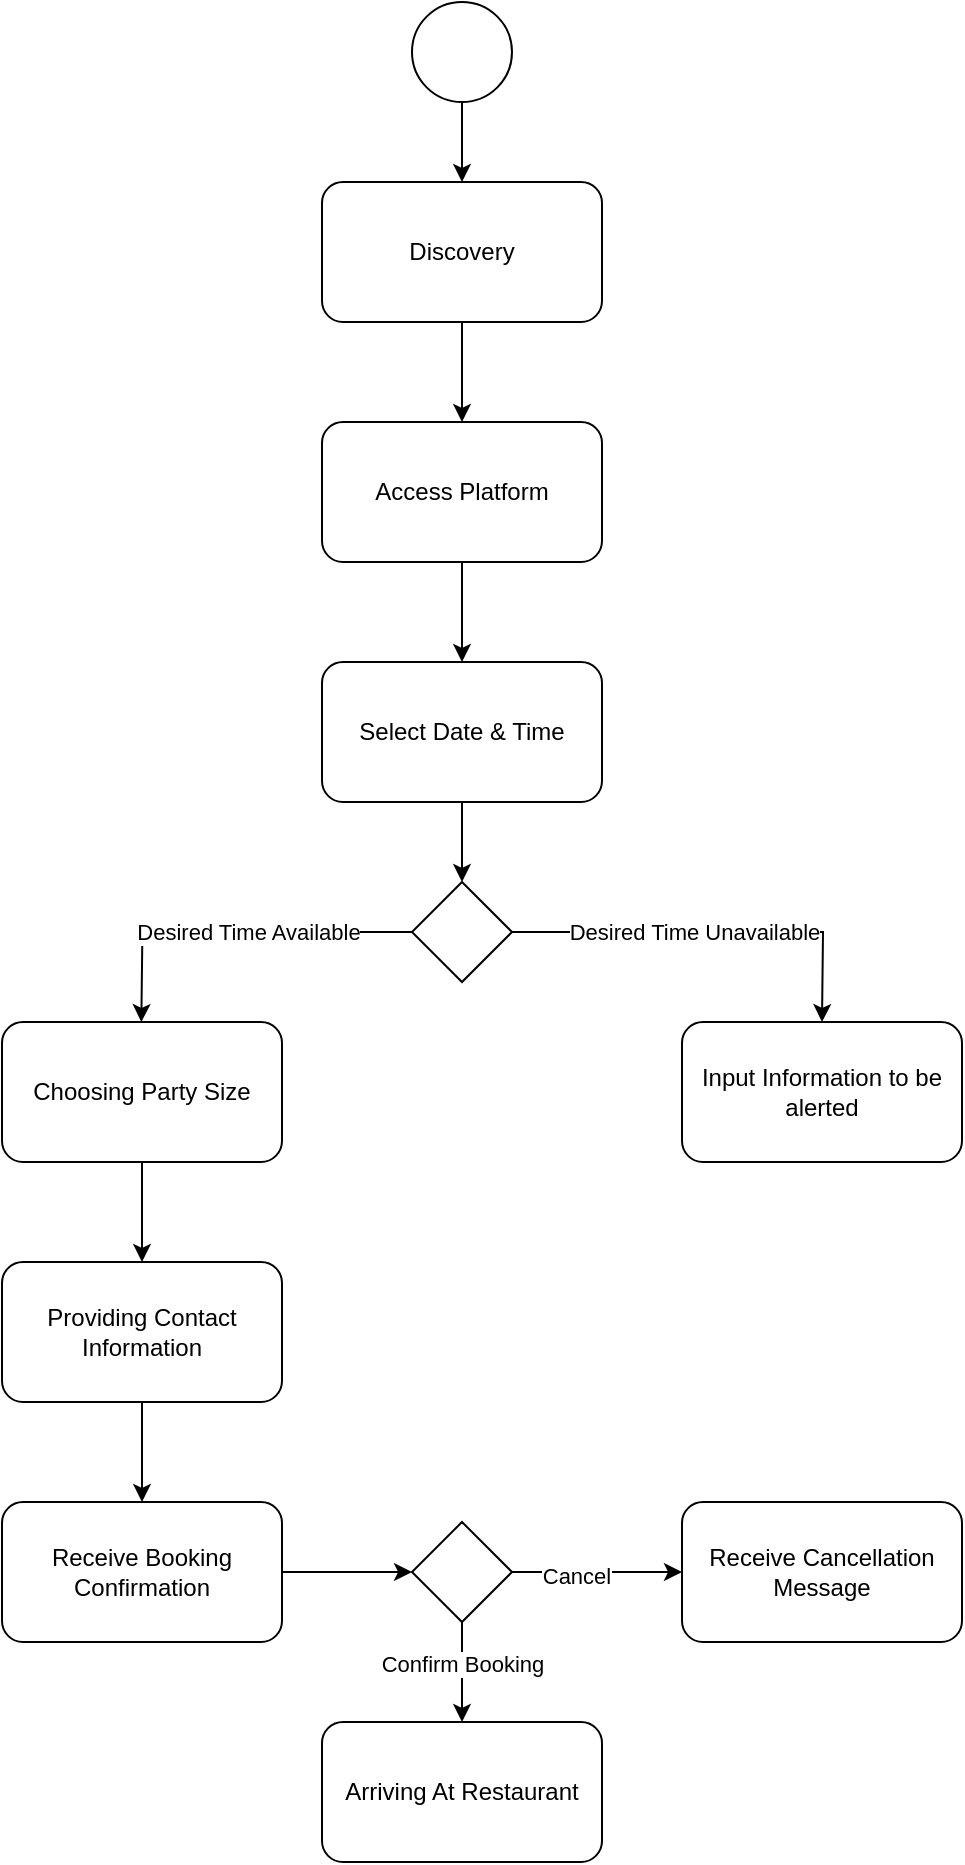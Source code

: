 <mxfile version="24.2.1" type="device">
  <diagram name="Page-1" id="swq9Cx2m1uvIVlFvWqmY">
    <mxGraphModel dx="892" dy="531" grid="1" gridSize="10" guides="1" tooltips="1" connect="1" arrows="1" fold="1" page="1" pageScale="1" pageWidth="850" pageHeight="1100" math="0" shadow="0">
      <root>
        <mxCell id="0" />
        <mxCell id="1" parent="0" />
        <mxCell id="PNkyhJTQU7xQxUANVIVC-10" value="" style="edgeStyle=orthogonalEdgeStyle;rounded=0;orthogonalLoop=1;jettySize=auto;html=1;" edge="1" parent="1" source="PNkyhJTQU7xQxUANVIVC-1" target="PNkyhJTQU7xQxUANVIVC-3">
          <mxGeometry relative="1" as="geometry" />
        </mxCell>
        <mxCell id="PNkyhJTQU7xQxUANVIVC-1" value="" style="ellipse;whiteSpace=wrap;html=1;aspect=fixed;" vertex="1" parent="1">
          <mxGeometry x="385" y="10" width="50" height="50" as="geometry" />
        </mxCell>
        <mxCell id="PNkyhJTQU7xQxUANVIVC-11" value="" style="edgeStyle=orthogonalEdgeStyle;rounded=0;orthogonalLoop=1;jettySize=auto;html=1;" edge="1" parent="1" source="PNkyhJTQU7xQxUANVIVC-3" target="PNkyhJTQU7xQxUANVIVC-4">
          <mxGeometry relative="1" as="geometry" />
        </mxCell>
        <mxCell id="PNkyhJTQU7xQxUANVIVC-3" value="Discovery" style="rounded=1;whiteSpace=wrap;html=1;" vertex="1" parent="1">
          <mxGeometry x="340" y="100" width="140" height="70" as="geometry" />
        </mxCell>
        <mxCell id="PNkyhJTQU7xQxUANVIVC-12" value="" style="edgeStyle=orthogonalEdgeStyle;rounded=0;orthogonalLoop=1;jettySize=auto;html=1;" edge="1" parent="1" source="PNkyhJTQU7xQxUANVIVC-4" target="PNkyhJTQU7xQxUANVIVC-7">
          <mxGeometry relative="1" as="geometry" />
        </mxCell>
        <mxCell id="PNkyhJTQU7xQxUANVIVC-4" value="Access Platform" style="rounded=1;whiteSpace=wrap;html=1;" vertex="1" parent="1">
          <mxGeometry x="340" y="220" width="140" height="70" as="geometry" />
        </mxCell>
        <mxCell id="PNkyhJTQU7xQxUANVIVC-14" value="" style="edgeStyle=orthogonalEdgeStyle;rounded=0;orthogonalLoop=1;jettySize=auto;html=1;" edge="1" parent="1" source="PNkyhJTQU7xQxUANVIVC-7" target="PNkyhJTQU7xQxUANVIVC-13">
          <mxGeometry relative="1" as="geometry" />
        </mxCell>
        <mxCell id="PNkyhJTQU7xQxUANVIVC-7" value="Select Date &amp;amp; Time" style="rounded=1;whiteSpace=wrap;html=1;" vertex="1" parent="1">
          <mxGeometry x="340" y="340" width="140" height="70" as="geometry" />
        </mxCell>
        <mxCell id="PNkyhJTQU7xQxUANVIVC-25" value="" style="edgeStyle=orthogonalEdgeStyle;rounded=0;orthogonalLoop=1;jettySize=auto;html=1;" edge="1" parent="1" source="PNkyhJTQU7xQxUANVIVC-8" target="PNkyhJTQU7xQxUANVIVC-24">
          <mxGeometry relative="1" as="geometry" />
        </mxCell>
        <mxCell id="PNkyhJTQU7xQxUANVIVC-8" value="Choosing Party Size" style="rounded=1;whiteSpace=wrap;html=1;" vertex="1" parent="1">
          <mxGeometry x="180" y="520" width="140" height="70" as="geometry" />
        </mxCell>
        <mxCell id="PNkyhJTQU7xQxUANVIVC-32" value="" style="edgeStyle=orthogonalEdgeStyle;rounded=0;orthogonalLoop=1;jettySize=auto;html=1;" edge="1" parent="1" source="PNkyhJTQU7xQxUANVIVC-9" target="PNkyhJTQU7xQxUANVIVC-31">
          <mxGeometry relative="1" as="geometry" />
        </mxCell>
        <mxCell id="PNkyhJTQU7xQxUANVIVC-9" value="Receive Booking Confirmation" style="rounded=1;whiteSpace=wrap;html=1;" vertex="1" parent="1">
          <mxGeometry x="180" y="760" width="140" height="70" as="geometry" />
        </mxCell>
        <mxCell id="PNkyhJTQU7xQxUANVIVC-17" style="edgeStyle=orthogonalEdgeStyle;rounded=0;orthogonalLoop=1;jettySize=auto;html=1;" edge="1" parent="1" source="PNkyhJTQU7xQxUANVIVC-13">
          <mxGeometry relative="1" as="geometry">
            <mxPoint x="249.672" y="520" as="targetPoint" />
          </mxGeometry>
        </mxCell>
        <mxCell id="PNkyhJTQU7xQxUANVIVC-22" value="Desired Time Available" style="edgeLabel;html=1;align=center;verticalAlign=middle;resizable=0;points=[];" vertex="1" connectable="0" parent="PNkyhJTQU7xQxUANVIVC-17">
          <mxGeometry x="-0.085" relative="1" as="geometry">
            <mxPoint as="offset" />
          </mxGeometry>
        </mxCell>
        <mxCell id="PNkyhJTQU7xQxUANVIVC-18" style="edgeStyle=orthogonalEdgeStyle;rounded=0;orthogonalLoop=1;jettySize=auto;html=1;" edge="1" parent="1" source="PNkyhJTQU7xQxUANVIVC-13">
          <mxGeometry relative="1" as="geometry">
            <mxPoint x="590" y="520" as="targetPoint" />
          </mxGeometry>
        </mxCell>
        <mxCell id="PNkyhJTQU7xQxUANVIVC-19" value="&lt;span style=&quot;color: rgba(0, 0, 0, 0); font-family: monospace; font-size: 0px; text-align: start; background-color: rgb(251, 251, 251);&quot;&gt;%3CmxGraphModel%3E%3Croot%3E%3CmxCell%20id%3D%220%22%2F%3E%3CmxCell%20id%3D%221%22%20parent%3D%220%22%2F%3E%3CmxCell%20id%3D%222%22%20value%3D%22Desired%20Time%20Unavailable%22%20style%3D%22text%3Bhtml%3D1%3Balign%3Dcenter%3BverticalAlign%3Dmiddle%3BwhiteSpace%3Dwrap%3Brounded%3D0%3B%22%20vertex%3D%221%22%20parent%3D%221%22%3E%3CmxGeometry%20x%3D%22480%22%20y%3D%22535%22%20width%3D%2290%22%20height%3D%2230%22%20as%3D%22geometry%22%2F%3E%3C%2FmxCell%3E%3C%2Froot%3E%3C%2FmxGraphModel%3E&lt;/span&gt;" style="edgeLabel;html=1;align=center;verticalAlign=middle;resizable=0;points=[];" vertex="1" connectable="0" parent="PNkyhJTQU7xQxUANVIVC-18">
          <mxGeometry x="-0.071" relative="1" as="geometry">
            <mxPoint as="offset" />
          </mxGeometry>
        </mxCell>
        <mxCell id="PNkyhJTQU7xQxUANVIVC-21" value="Desired Time Unavailable" style="edgeLabel;html=1;align=center;verticalAlign=middle;resizable=0;points=[];" vertex="1" connectable="0" parent="PNkyhJTQU7xQxUANVIVC-18">
          <mxGeometry x="-0.091" relative="1" as="geometry">
            <mxPoint as="offset" />
          </mxGeometry>
        </mxCell>
        <mxCell id="PNkyhJTQU7xQxUANVIVC-13" value="" style="rhombus;whiteSpace=wrap;html=1;" vertex="1" parent="1">
          <mxGeometry x="385" y="450" width="50" height="50" as="geometry" />
        </mxCell>
        <mxCell id="PNkyhJTQU7xQxUANVIVC-23" value="Input Information to be alerted" style="rounded=1;whiteSpace=wrap;html=1;" vertex="1" parent="1">
          <mxGeometry x="520" y="520" width="140" height="70" as="geometry" />
        </mxCell>
        <mxCell id="PNkyhJTQU7xQxUANVIVC-26" value="" style="edgeStyle=orthogonalEdgeStyle;rounded=0;orthogonalLoop=1;jettySize=auto;html=1;" edge="1" parent="1" source="PNkyhJTQU7xQxUANVIVC-24" target="PNkyhJTQU7xQxUANVIVC-9">
          <mxGeometry relative="1" as="geometry" />
        </mxCell>
        <mxCell id="PNkyhJTQU7xQxUANVIVC-24" value="Providing Contact Information" style="rounded=1;whiteSpace=wrap;html=1;" vertex="1" parent="1">
          <mxGeometry x="180" y="640" width="140" height="70" as="geometry" />
        </mxCell>
        <mxCell id="PNkyhJTQU7xQxUANVIVC-27" value="Receive Cancellation Message" style="rounded=1;whiteSpace=wrap;html=1;" vertex="1" parent="1">
          <mxGeometry x="520" y="760" width="140" height="70" as="geometry" />
        </mxCell>
        <mxCell id="PNkyhJTQU7xQxUANVIVC-28" value="Arriving At Restaurant" style="rounded=1;whiteSpace=wrap;html=1;" vertex="1" parent="1">
          <mxGeometry x="340" y="870" width="140" height="70" as="geometry" />
        </mxCell>
        <mxCell id="PNkyhJTQU7xQxUANVIVC-33" value="" style="edgeStyle=orthogonalEdgeStyle;rounded=0;orthogonalLoop=1;jettySize=auto;html=1;" edge="1" parent="1" source="PNkyhJTQU7xQxUANVIVC-31" target="PNkyhJTQU7xQxUANVIVC-28">
          <mxGeometry relative="1" as="geometry" />
        </mxCell>
        <mxCell id="PNkyhJTQU7xQxUANVIVC-34" value="Confirm Booking" style="edgeLabel;html=1;align=center;verticalAlign=middle;resizable=0;points=[];" vertex="1" connectable="0" parent="PNkyhJTQU7xQxUANVIVC-33">
          <mxGeometry x="-0.159" relative="1" as="geometry">
            <mxPoint as="offset" />
          </mxGeometry>
        </mxCell>
        <mxCell id="PNkyhJTQU7xQxUANVIVC-35" value="" style="edgeStyle=orthogonalEdgeStyle;rounded=0;orthogonalLoop=1;jettySize=auto;html=1;" edge="1" parent="1" source="PNkyhJTQU7xQxUANVIVC-31" target="PNkyhJTQU7xQxUANVIVC-27">
          <mxGeometry relative="1" as="geometry" />
        </mxCell>
        <mxCell id="PNkyhJTQU7xQxUANVIVC-36" value="Cancel" style="edgeLabel;html=1;align=center;verticalAlign=middle;resizable=0;points=[];" vertex="1" connectable="0" parent="PNkyhJTQU7xQxUANVIVC-35">
          <mxGeometry x="-0.262" y="-2" relative="1" as="geometry">
            <mxPoint as="offset" />
          </mxGeometry>
        </mxCell>
        <mxCell id="PNkyhJTQU7xQxUANVIVC-31" value="" style="rhombus;whiteSpace=wrap;html=1;" vertex="1" parent="1">
          <mxGeometry x="385" y="770" width="50" height="50" as="geometry" />
        </mxCell>
      </root>
    </mxGraphModel>
  </diagram>
</mxfile>
